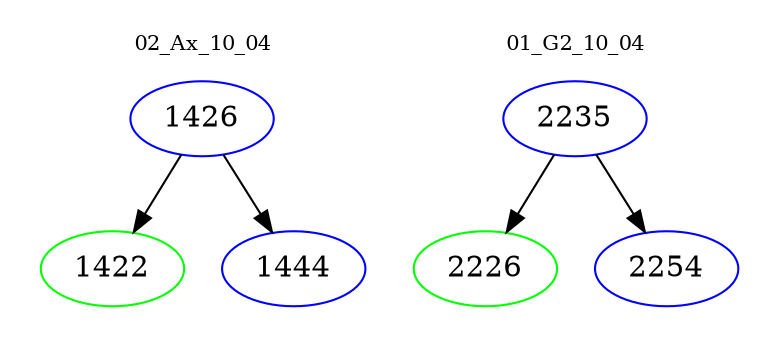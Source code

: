 digraph{
subgraph cluster_0 {
color = white
label = "02_Ax_10_04";
fontsize=10;
T0_1426 [label="1426", color="blue"]
T0_1426 -> T0_1422 [color="black"]
T0_1422 [label="1422", color="green"]
T0_1426 -> T0_1444 [color="black"]
T0_1444 [label="1444", color="blue"]
}
subgraph cluster_1 {
color = white
label = "01_G2_10_04";
fontsize=10;
T1_2235 [label="2235", color="blue"]
T1_2235 -> T1_2226 [color="black"]
T1_2226 [label="2226", color="green"]
T1_2235 -> T1_2254 [color="black"]
T1_2254 [label="2254", color="blue"]
}
}
